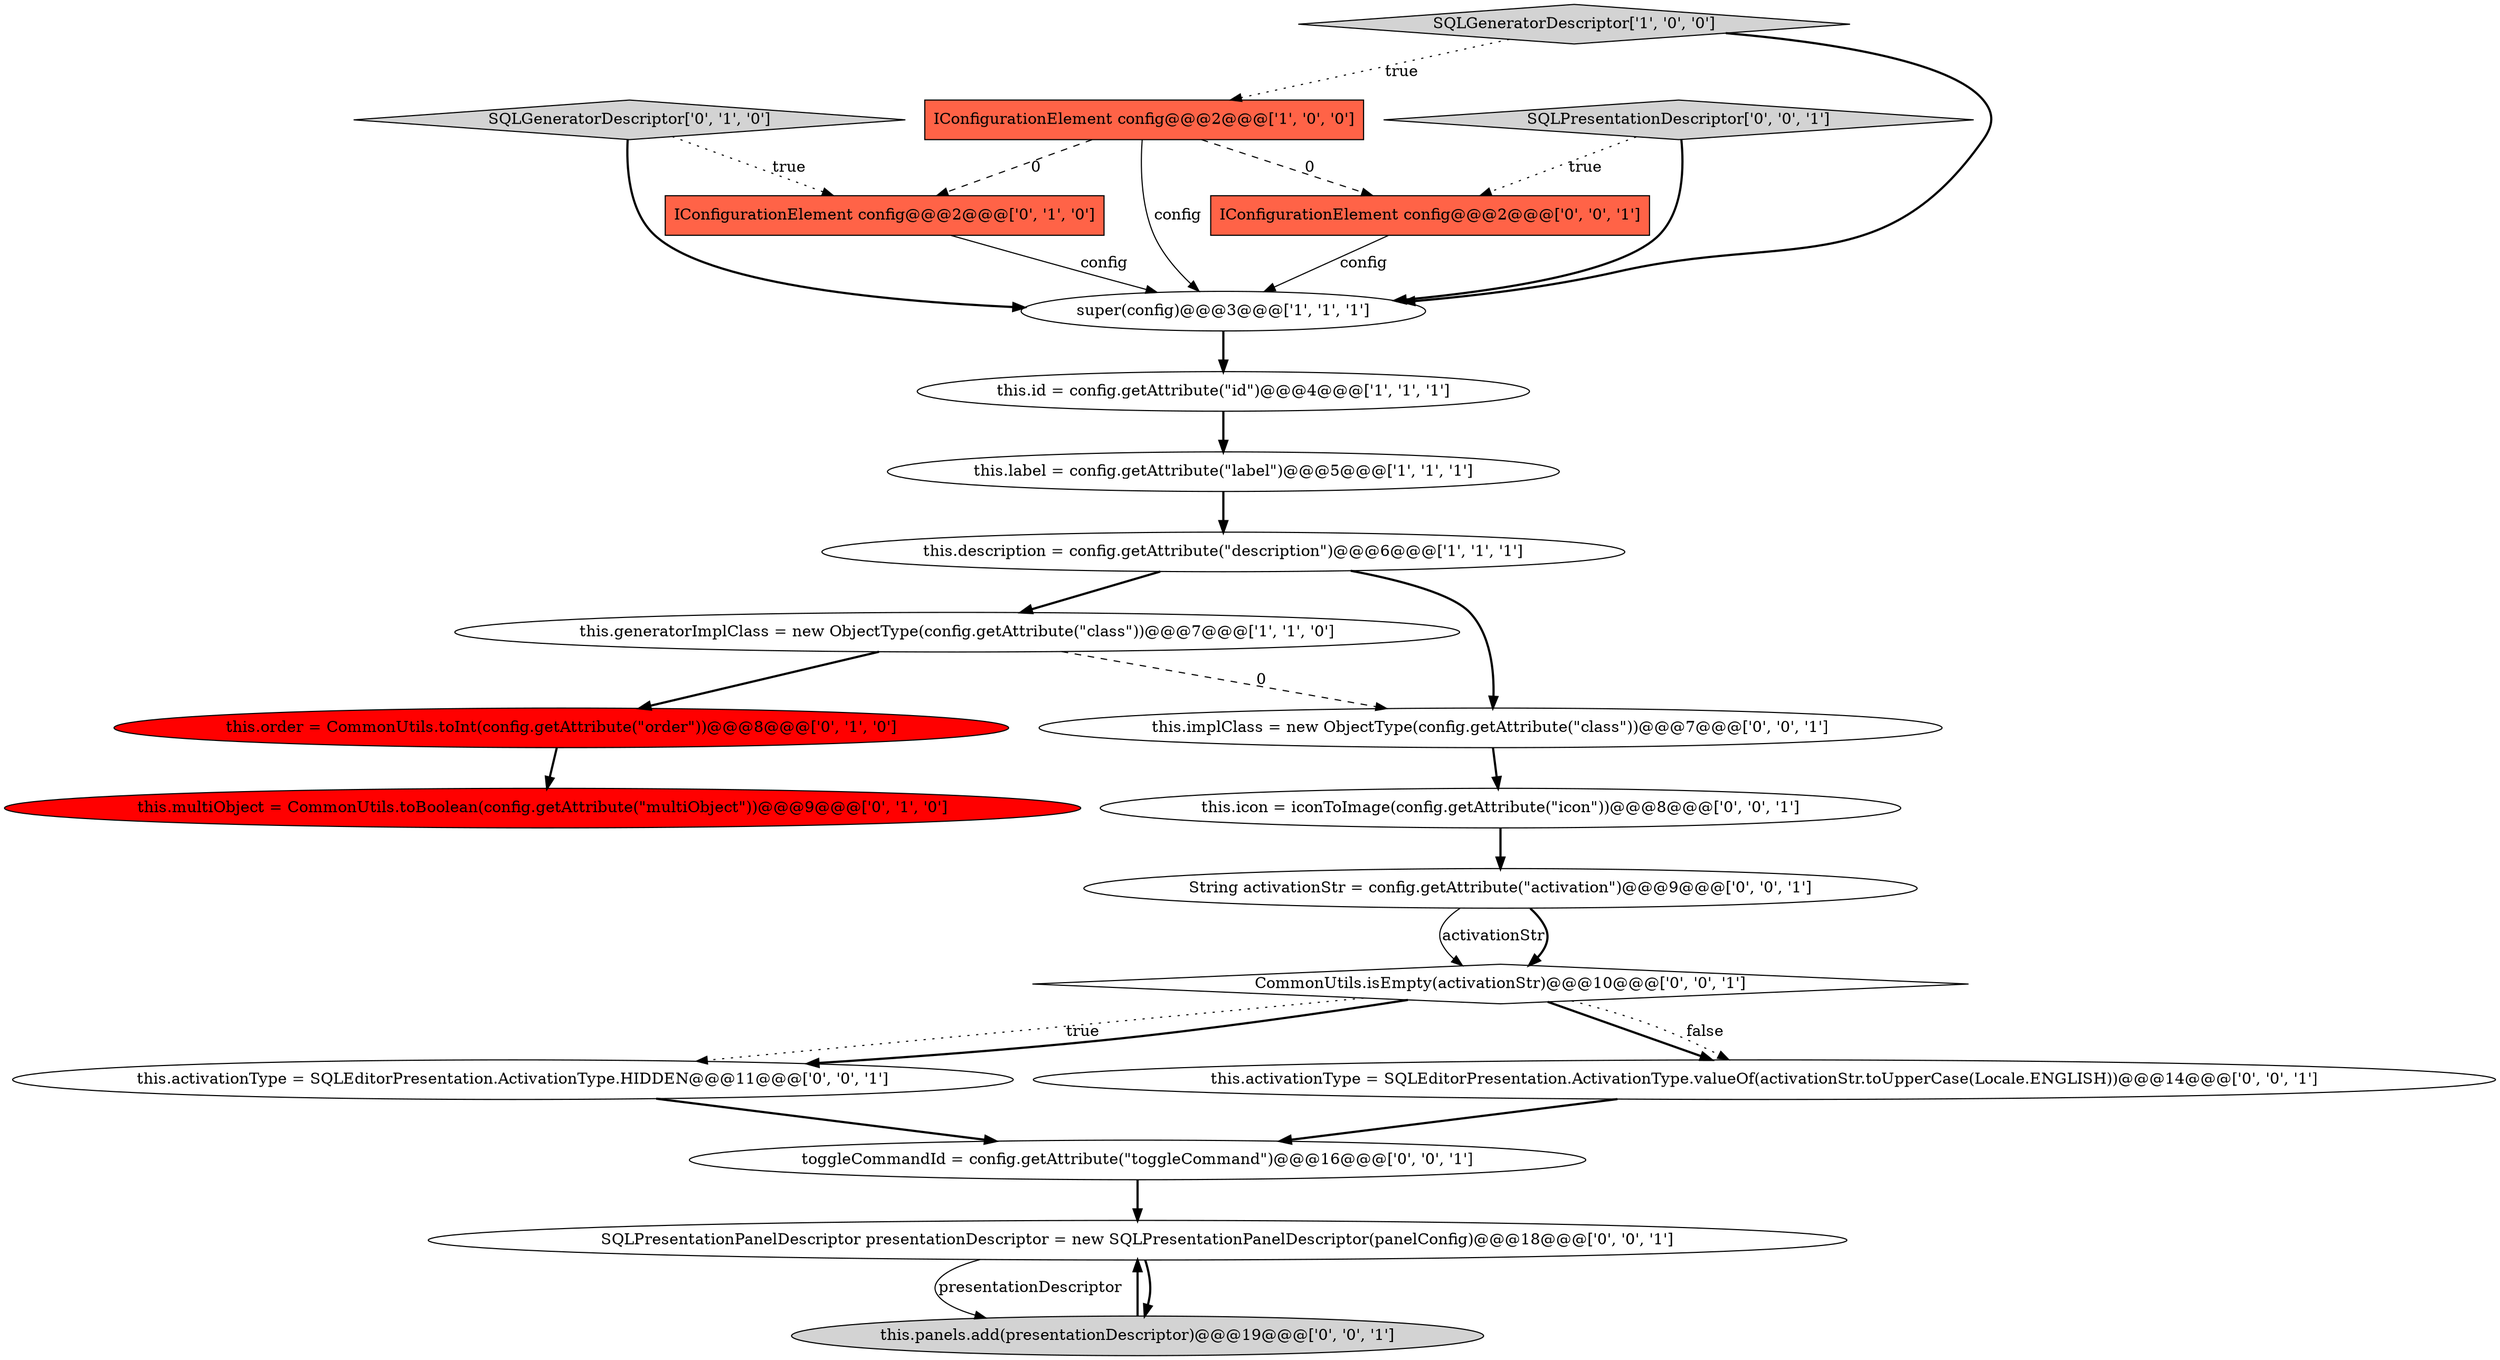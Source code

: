 digraph {
16 [style = filled, label = "this.icon = iconToImage(config.getAttribute(\"icon\"))@@@8@@@['0', '0', '1']", fillcolor = white, shape = ellipse image = "AAA0AAABBB3BBB"];
2 [style = filled, label = "this.label = config.getAttribute(\"label\")@@@5@@@['1', '1', '1']", fillcolor = white, shape = ellipse image = "AAA0AAABBB1BBB"];
17 [style = filled, label = "this.activationType = SQLEditorPresentation.ActivationType.HIDDEN@@@11@@@['0', '0', '1']", fillcolor = white, shape = ellipse image = "AAA0AAABBB3BBB"];
11 [style = filled, label = "String activationStr = config.getAttribute(\"activation\")@@@9@@@['0', '0', '1']", fillcolor = white, shape = ellipse image = "AAA0AAABBB3BBB"];
18 [style = filled, label = "this.panels.add(presentationDescriptor)@@@19@@@['0', '0', '1']", fillcolor = lightgray, shape = ellipse image = "AAA0AAABBB3BBB"];
5 [style = filled, label = "this.generatorImplClass = new ObjectType(config.getAttribute(\"class\"))@@@7@@@['1', '1', '0']", fillcolor = white, shape = ellipse image = "AAA0AAABBB1BBB"];
8 [style = filled, label = "SQLGeneratorDescriptor['0', '1', '0']", fillcolor = lightgray, shape = diamond image = "AAA0AAABBB2BBB"];
1 [style = filled, label = "IConfigurationElement config@@@2@@@['1', '0', '0']", fillcolor = tomato, shape = box image = "AAA1AAABBB1BBB"];
15 [style = filled, label = "CommonUtils.isEmpty(activationStr)@@@10@@@['0', '0', '1']", fillcolor = white, shape = diamond image = "AAA0AAABBB3BBB"];
6 [style = filled, label = "super(config)@@@3@@@['1', '1', '1']", fillcolor = white, shape = ellipse image = "AAA0AAABBB1BBB"];
20 [style = filled, label = "SQLPresentationDescriptor['0', '0', '1']", fillcolor = lightgray, shape = diamond image = "AAA0AAABBB3BBB"];
4 [style = filled, label = "this.id = config.getAttribute(\"id\")@@@4@@@['1', '1', '1']", fillcolor = white, shape = ellipse image = "AAA0AAABBB1BBB"];
13 [style = filled, label = "toggleCommandId = config.getAttribute(\"toggleCommand\")@@@16@@@['0', '0', '1']", fillcolor = white, shape = ellipse image = "AAA0AAABBB3BBB"];
21 [style = filled, label = "IConfigurationElement config@@@2@@@['0', '0', '1']", fillcolor = tomato, shape = box image = "AAA0AAABBB3BBB"];
10 [style = filled, label = "this.multiObject = CommonUtils.toBoolean(config.getAttribute(\"multiObject\"))@@@9@@@['0', '1', '0']", fillcolor = red, shape = ellipse image = "AAA1AAABBB2BBB"];
3 [style = filled, label = "SQLGeneratorDescriptor['1', '0', '0']", fillcolor = lightgray, shape = diamond image = "AAA0AAABBB1BBB"];
7 [style = filled, label = "IConfigurationElement config@@@2@@@['0', '1', '0']", fillcolor = tomato, shape = box image = "AAA1AAABBB2BBB"];
9 [style = filled, label = "this.order = CommonUtils.toInt(config.getAttribute(\"order\"))@@@8@@@['0', '1', '0']", fillcolor = red, shape = ellipse image = "AAA1AAABBB2BBB"];
0 [style = filled, label = "this.description = config.getAttribute(\"description\")@@@6@@@['1', '1', '1']", fillcolor = white, shape = ellipse image = "AAA0AAABBB1BBB"];
19 [style = filled, label = "this.activationType = SQLEditorPresentation.ActivationType.valueOf(activationStr.toUpperCase(Locale.ENGLISH))@@@14@@@['0', '0', '1']", fillcolor = white, shape = ellipse image = "AAA0AAABBB3BBB"];
14 [style = filled, label = "SQLPresentationPanelDescriptor presentationDescriptor = new SQLPresentationPanelDescriptor(panelConfig)@@@18@@@['0', '0', '1']", fillcolor = white, shape = ellipse image = "AAA0AAABBB3BBB"];
12 [style = filled, label = "this.implClass = new ObjectType(config.getAttribute(\"class\"))@@@7@@@['0', '0', '1']", fillcolor = white, shape = ellipse image = "AAA0AAABBB3BBB"];
5->12 [style = dashed, label="0"];
16->11 [style = bold, label=""];
5->9 [style = bold, label=""];
7->6 [style = solid, label="config"];
0->12 [style = bold, label=""];
8->7 [style = dotted, label="true"];
3->6 [style = bold, label=""];
8->6 [style = bold, label=""];
1->21 [style = dashed, label="0"];
12->16 [style = bold, label=""];
4->2 [style = bold, label=""];
11->15 [style = solid, label="activationStr"];
9->10 [style = bold, label=""];
20->6 [style = bold, label=""];
20->21 [style = dotted, label="true"];
15->19 [style = bold, label=""];
11->15 [style = bold, label=""];
15->17 [style = dotted, label="true"];
6->4 [style = bold, label=""];
1->6 [style = solid, label="config"];
15->17 [style = bold, label=""];
2->0 [style = bold, label=""];
19->13 [style = bold, label=""];
15->19 [style = dotted, label="false"];
14->18 [style = bold, label=""];
14->18 [style = solid, label="presentationDescriptor"];
17->13 [style = bold, label=""];
21->6 [style = solid, label="config"];
1->7 [style = dashed, label="0"];
13->14 [style = bold, label=""];
18->14 [style = bold, label=""];
3->1 [style = dotted, label="true"];
0->5 [style = bold, label=""];
}
